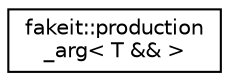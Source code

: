 digraph "Graphical Class Hierarchy"
{
  edge [fontname="Helvetica",fontsize="10",labelfontname="Helvetica",labelfontsize="10"];
  node [fontname="Helvetica",fontsize="10",shape=record];
  rankdir="LR";
  Node1 [label="fakeit::production\l_arg\< T && \>",height=0.2,width=0.4,color="black", fillcolor="white", style="filled",URL="$df/df1/structfakeit_1_1production__arg_3_01T_01_6_6_01_4.html"];
}
